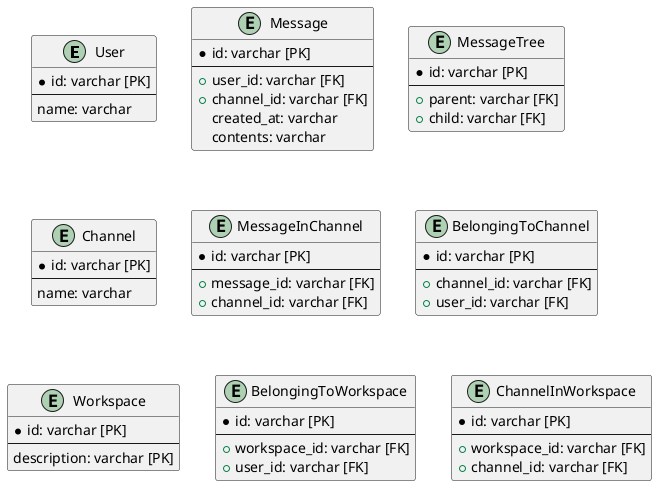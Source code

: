 @startuml chat

entity User {
    * id: varchar [PK]
    ---
    name: varchar
}

entity Message {
    * id: varchar [PK]
    ---
    + user_id: varchar [FK]
    + channel_id: varchar [FK]
    created_at: varchar
    contents: varchar
}

entity MessageTree {
    * id: varchar [PK]
    ---
    + parent: varchar [FK]
    + child: varchar [FK]
}

entity Channel {
    * id: varchar [PK]
    ---
    name: varchar
}

entity MessageInChannel {
    * id: varchar [PK]
    ---
    + message_id: varchar [FK]
    + channel_id: varchar [FK]
}

entity BelongingToChannel {
    * id: varchar [PK]
    ---
    + channel_id: varchar [FK]
    + user_id: varchar [FK]
}

entity Workspace {
    * id: varchar [PK]
    ---
    description: varchar [PK]
}

entity BelongingToWorkspace {
    * id: varchar [PK]
    ---
    + workspace_id: varchar [FK]
    + user_id: varchar [FK]
}

entity ChannelInWorkspace {
    * id: varchar [PK]
    ---
    + workspace_id: varchar [FK]
    + channel_id: varchar [FK]
}

@enduml
